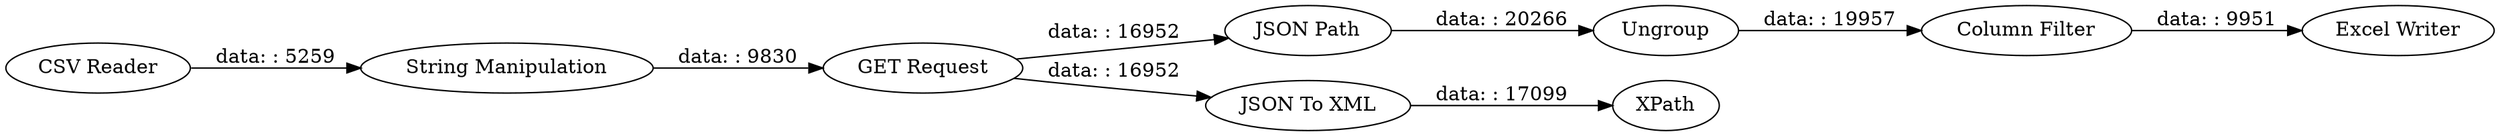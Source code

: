 digraph {
	"-8317345841739267256_114" [label="GET Request"]
	"-8317345841739267256_122" [label="String Manipulation"]
	"-8317345841739267256_133" [label="CSV Reader"]
	"-8317345841739267256_132" [label="Excel Writer"]
	"-8317345841739267256_117" [label="JSON Path"]
	"-8317345841739267256_131" [label="Column Filter"]
	"-8317345841739267256_129" [label=XPath]
	"-8317345841739267256_125" [label=Ungroup]
	"-8317345841739267256_128" [label="JSON To XML"]
	"-8317345841739267256_128" -> "-8317345841739267256_129" [label="data: : 17099"]
	"-8317345841739267256_114" -> "-8317345841739267256_117" [label="data: : 16952"]
	"-8317345841739267256_122" -> "-8317345841739267256_114" [label="data: : 9830"]
	"-8317345841739267256_114" -> "-8317345841739267256_128" [label="data: : 16952"]
	"-8317345841739267256_133" -> "-8317345841739267256_122" [label="data: : 5259"]
	"-8317345841739267256_125" -> "-8317345841739267256_131" [label="data: : 19957"]
	"-8317345841739267256_131" -> "-8317345841739267256_132" [label="data: : 9951"]
	"-8317345841739267256_117" -> "-8317345841739267256_125" [label="data: : 20266"]
	rankdir=LR
}
